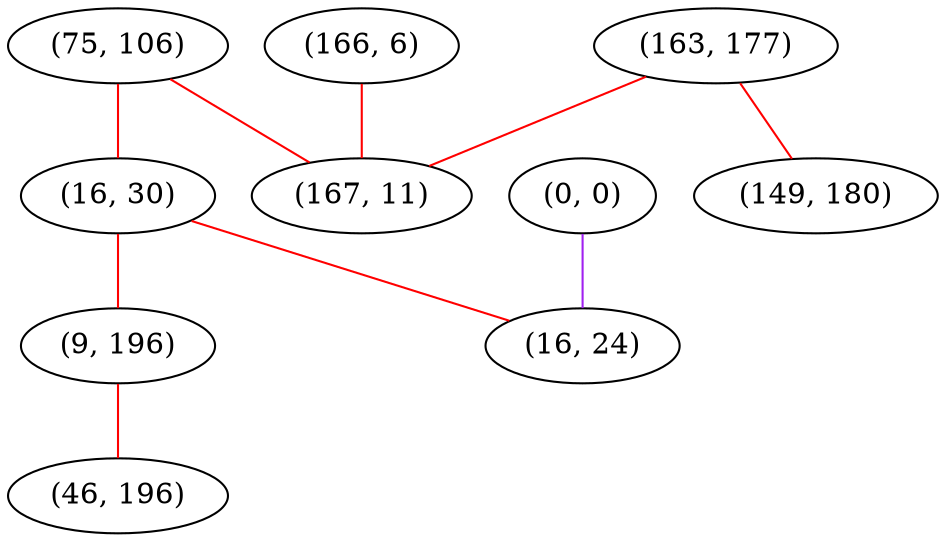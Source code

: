 graph "" {
"(75, 106)";
"(163, 177)";
"(166, 6)";
"(16, 30)";
"(149, 180)";
"(0, 0)";
"(9, 196)";
"(46, 196)";
"(167, 11)";
"(16, 24)";
"(75, 106)" -- "(16, 30)"  [color=red, key=0, weight=1];
"(75, 106)" -- "(167, 11)"  [color=red, key=0, weight=1];
"(163, 177)" -- "(167, 11)"  [color=red, key=0, weight=1];
"(163, 177)" -- "(149, 180)"  [color=red, key=0, weight=1];
"(166, 6)" -- "(167, 11)"  [color=red, key=0, weight=1];
"(16, 30)" -- "(16, 24)"  [color=red, key=0, weight=1];
"(16, 30)" -- "(9, 196)"  [color=red, key=0, weight=1];
"(0, 0)" -- "(16, 24)"  [color=purple, key=0, weight=4];
"(9, 196)" -- "(46, 196)"  [color=red, key=0, weight=1];
}
